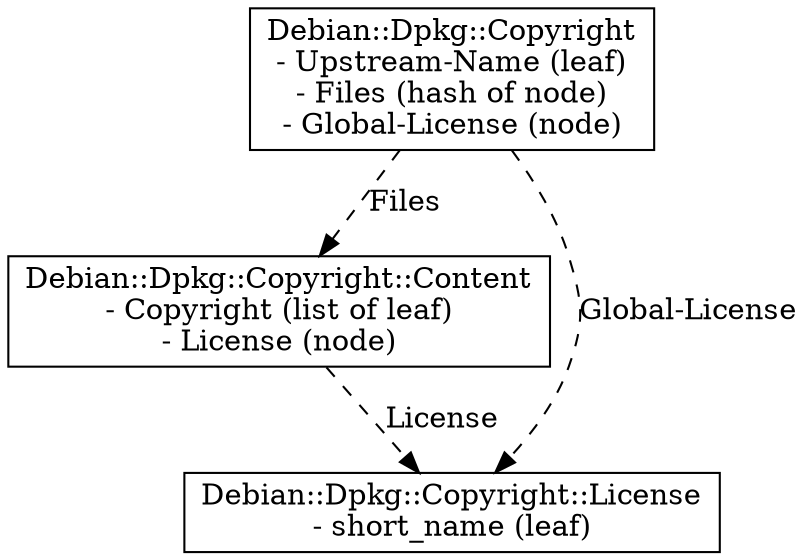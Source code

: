 digraph model {
Debian__Dpkg__Copyright__Content [shape=box label="Debian::Dpkg::Copyright::Content\n- Copyright (list of leaf)\n- License (node)\n"];
Debian__Dpkg__Copyright__Content -> Debian__Dpkg__Copyright__License [ style=dashed, label="License" ];

Debian__Dpkg__Copyright [shape=box label="Debian::Dpkg::Copyright\n- Upstream-Name (leaf)\n- Files (hash of node)\n- Global-License (node)\n"];
Debian__Dpkg__Copyright -> Debian__Dpkg__Copyright__Content [ style=dashed, label="Files" ];
Debian__Dpkg__Copyright -> Debian__Dpkg__Copyright__License [ style=dashed, label="Global-License" ];

Debian__Dpkg__Copyright__License [shape=box label="Debian::Dpkg::Copyright::License\n- short_name (leaf)"];

}
